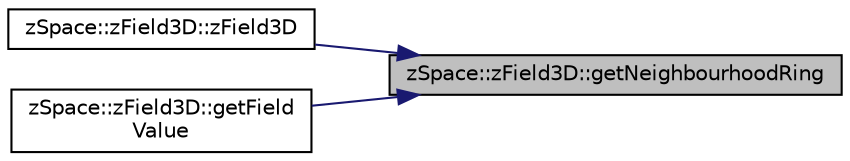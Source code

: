 digraph "zSpace::zField3D::getNeighbourhoodRing"
{
 // LATEX_PDF_SIZE
  edge [fontname="Helvetica",fontsize="10",labelfontname="Helvetica",labelfontsize="10"];
  node [fontname="Helvetica",fontsize="10",shape=record];
  rankdir="RL";
  Node45 [label="zSpace::zField3D::getNeighbourhoodRing",height=0.2,width=0.4,color="black", fillcolor="grey75", style="filled", fontcolor="black",tooltip="This method gets the ring neighbours of the field at the input index."];
  Node45 -> Node46 [dir="back",color="midnightblue",fontsize="10",style="solid",fontname="Helvetica"];
  Node46 [label="zSpace::zField3D::zField3D",height=0.2,width=0.4,color="black", fillcolor="white", style="filled",URL="$classz_space_1_1z_field3_d.html#a0383fe9516c784733238a59fdbf3c3af",tooltip="Overloaded constructor."];
  Node45 -> Node47 [dir="back",color="midnightblue",fontsize="10",style="solid",fontname="Helvetica"];
  Node47 [label="zSpace::zField3D::getField\lValue",height=0.2,width=0.4,color="black", fillcolor="white", style="filled",URL="$classz_space_1_1z_field3_d.html#adcf934de0d3f67df45b073c1a5b978b5",tooltip="This method gets the value of the field at the input sample position."];
}
